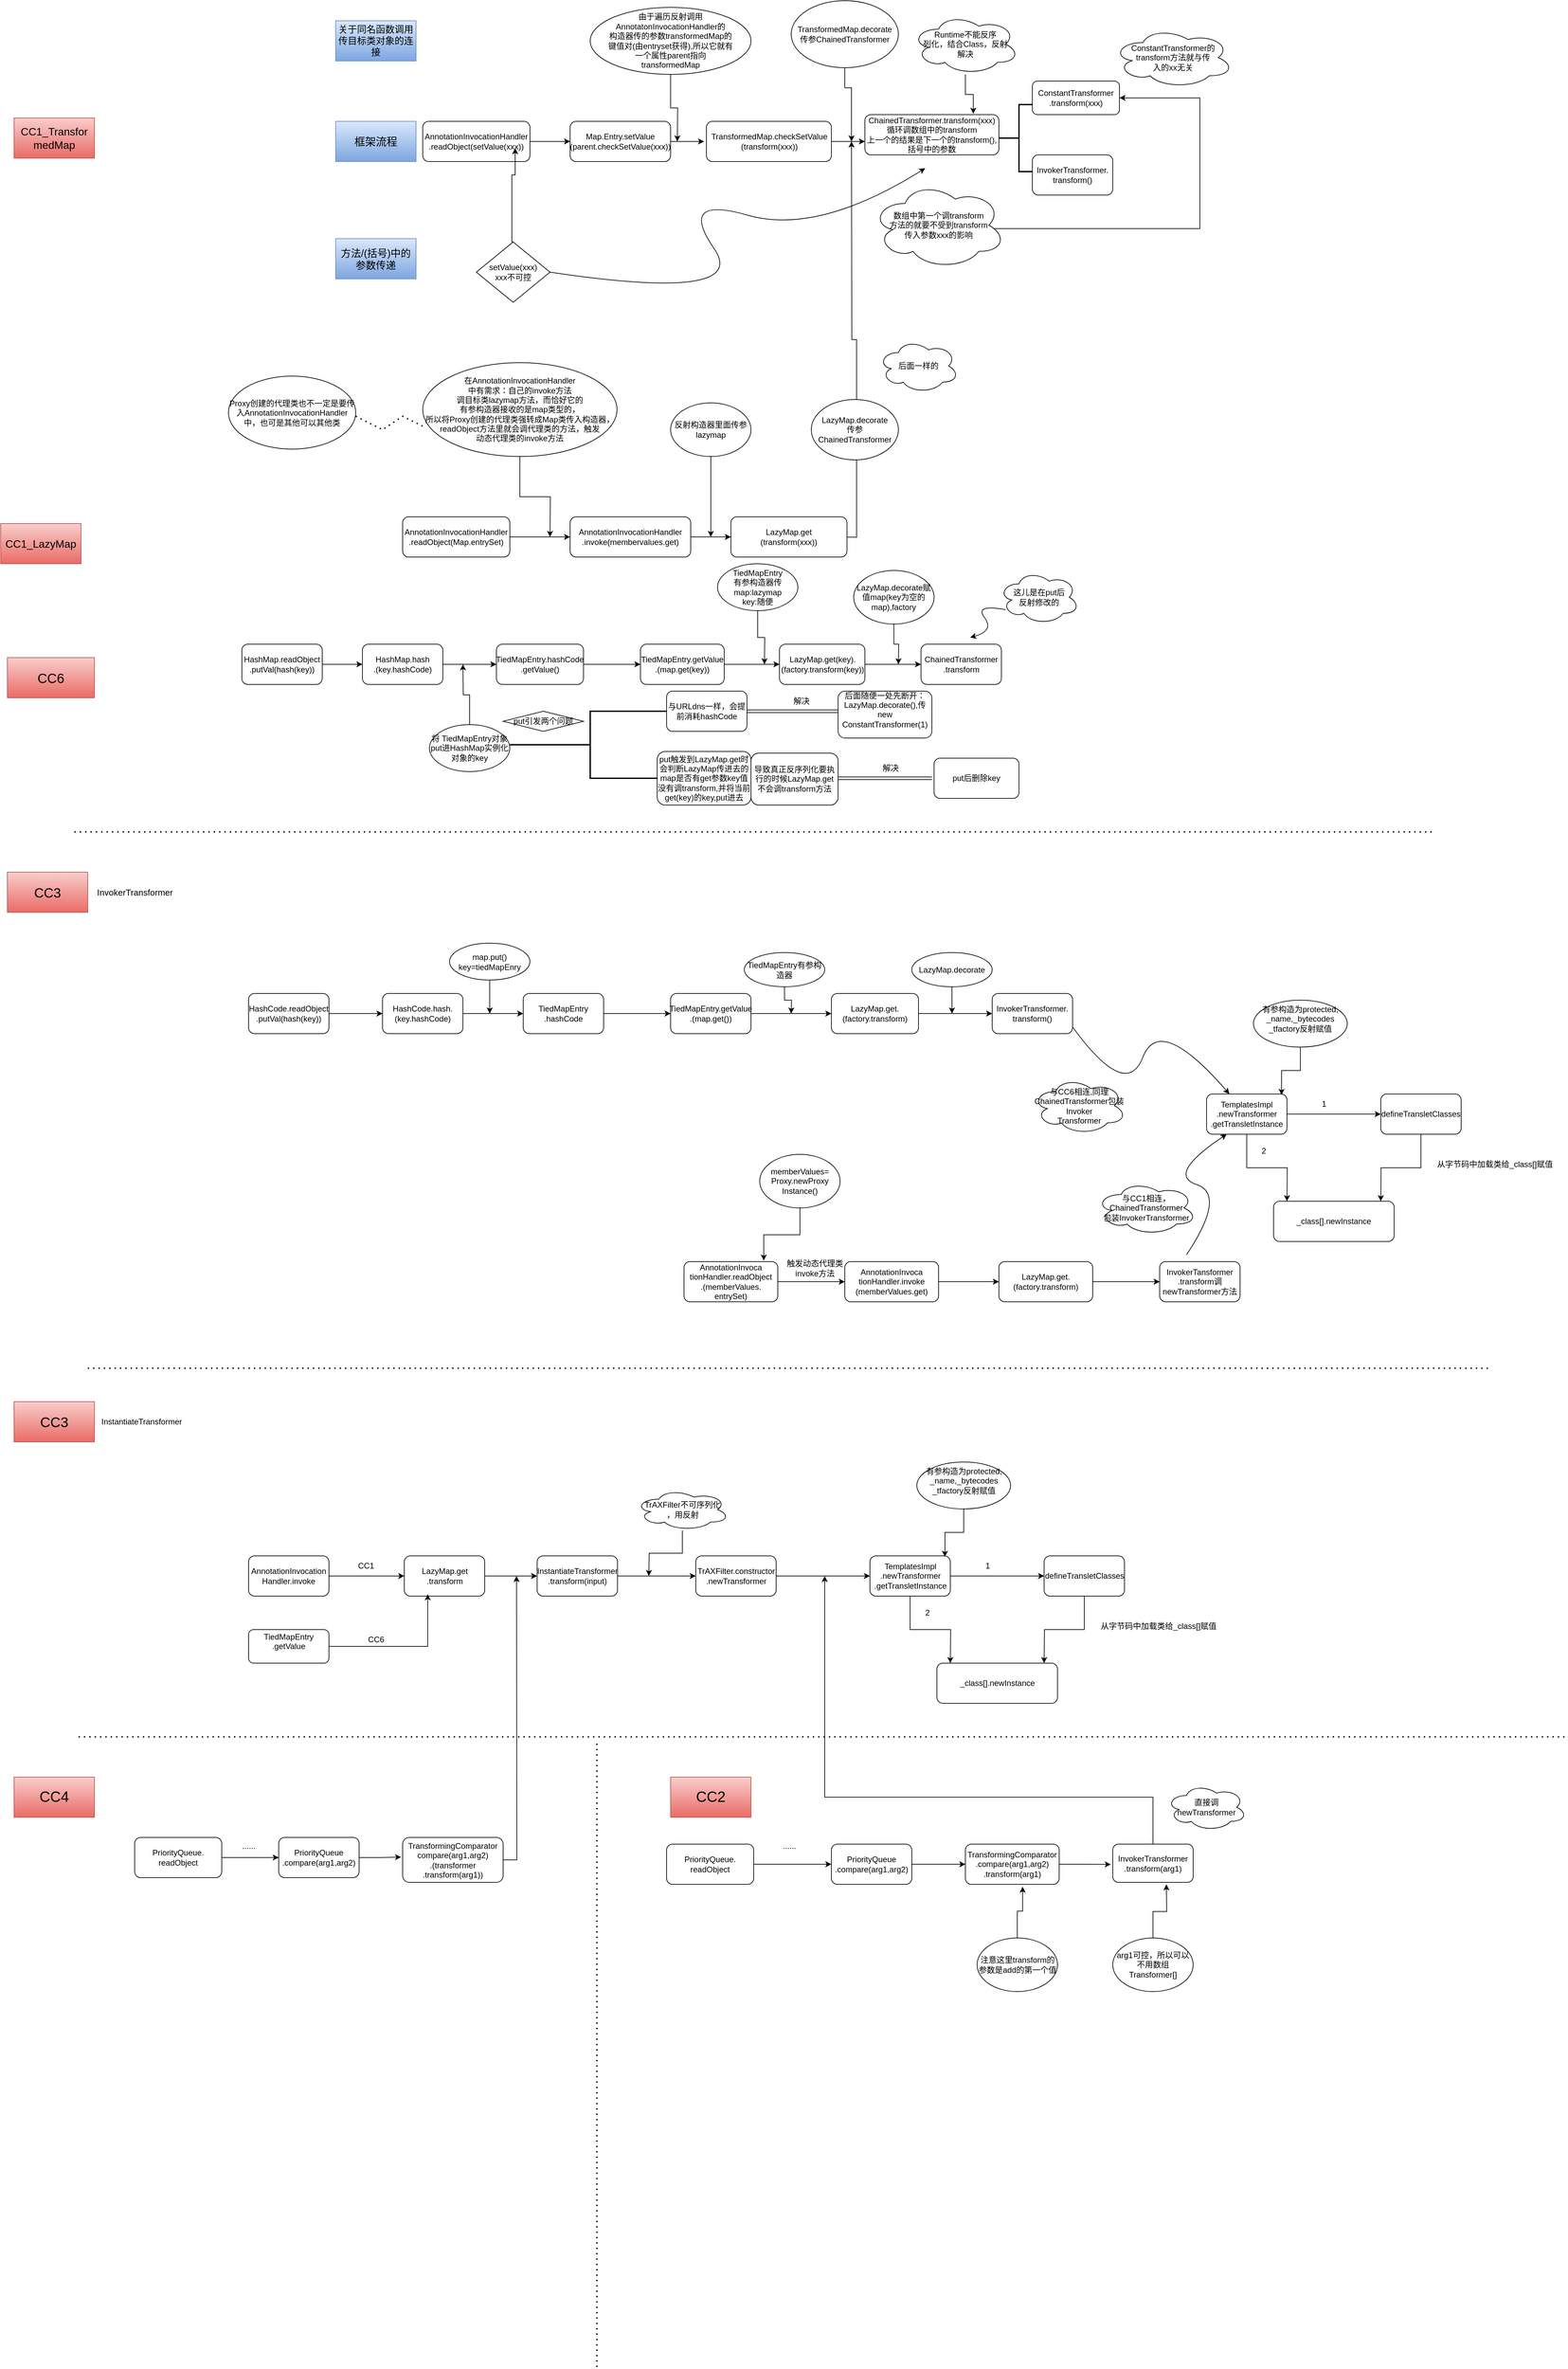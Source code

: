 <mxfile version="26.2.15">
  <diagram name="第 1 页" id="ZlxaygMrwC_V4yadAAbP">
    <mxGraphModel dx="1891" dy="1054" grid="1" gridSize="10" guides="1" tooltips="1" connect="1" arrows="1" fold="1" page="1" pageScale="1" pageWidth="827" pageHeight="1169" math="0" shadow="0">
      <root>
        <mxCell id="0" />
        <mxCell id="1" parent="0" />
        <mxCell id="uxkE2W5Ma2Xc4yEUWn1J-6" value="" style="edgeStyle=orthogonalEdgeStyle;rounded=0;orthogonalLoop=1;jettySize=auto;html=1;entryX=0;entryY=0.5;entryDx=0;entryDy=0;" parent="1" source="uxkE2W5Ma2Xc4yEUWn1J-1" target="uxkE2W5Ma2Xc4yEUWn1J-8" edge="1">
          <mxGeometry relative="1" as="geometry">
            <mxPoint x="240" y="65" as="targetPoint" />
          </mxGeometry>
        </mxCell>
        <mxCell id="uxkE2W5Ma2Xc4yEUWn1J-1" value="AnnotationInvocationHandler&lt;div&gt;.readObject(setValue(xxx))&lt;/div&gt;" style="rounded=1;whiteSpace=wrap;html=1;" parent="1" vertex="1">
          <mxGeometry x="-10" y="260" width="160" height="60" as="geometry" />
        </mxCell>
        <mxCell id="uxkE2W5Ma2Xc4yEUWn1J-9" style="edgeStyle=orthogonalEdgeStyle;rounded=0;orthogonalLoop=1;jettySize=auto;html=1;exitX=1;exitY=0.5;exitDx=0;exitDy=0;" parent="1" source="uxkE2W5Ma2Xc4yEUWn1J-8" edge="1">
          <mxGeometry relative="1" as="geometry">
            <mxPoint x="410" y="290" as="targetPoint" />
          </mxGeometry>
        </mxCell>
        <mxCell id="uxkE2W5Ma2Xc4yEUWn1J-8" value="Map.Entry.setValue&lt;div&gt;(parent.checkSetValue(xxx))&lt;/div&gt;" style="rounded=1;whiteSpace=wrap;html=1;" parent="1" vertex="1">
          <mxGeometry x="210" y="260" width="150" height="60" as="geometry" />
        </mxCell>
        <mxCell id="uxkE2W5Ma2Xc4yEUWn1J-15" style="edgeStyle=orthogonalEdgeStyle;rounded=0;orthogonalLoop=1;jettySize=auto;html=1;" parent="1" source="uxkE2W5Ma2Xc4yEUWn1J-10" edge="1">
          <mxGeometry relative="1" as="geometry">
            <mxPoint x="650" y="290" as="targetPoint" />
          </mxGeometry>
        </mxCell>
        <mxCell id="uxkE2W5Ma2Xc4yEUWn1J-10" value="TransformedMap.checkSetValue&lt;div&gt;(transform(xxx))&lt;/div&gt;" style="rounded=1;whiteSpace=wrap;html=1;" parent="1" vertex="1">
          <mxGeometry x="413.5" y="260" width="186.5" height="60" as="geometry" />
        </mxCell>
        <mxCell id="uxkE2W5Ma2Xc4yEUWn1J-12" style="edgeStyle=orthogonalEdgeStyle;rounded=0;orthogonalLoop=1;jettySize=auto;html=1;" parent="1" source="uxkE2W5Ma2Xc4yEUWn1J-11" edge="1">
          <mxGeometry relative="1" as="geometry">
            <mxPoint x="370" y="290" as="targetPoint" />
          </mxGeometry>
        </mxCell>
        <mxCell id="uxkE2W5Ma2Xc4yEUWn1J-11" value="由于遍历反射调用AnnotatonInvocationHandler的&lt;div&gt;构造器传的参数transformedMap的&lt;/div&gt;&lt;div&gt;键值对&lt;span style=&quot;background-color: transparent; color: light-dark(rgb(0, 0, 0), rgb(255, 255, 255));&quot;&gt;(由entryset获得),所以它就有&lt;/span&gt;&lt;/div&gt;&lt;div&gt;&lt;span style=&quot;background-color: transparent; color: light-dark(rgb(0, 0, 0), rgb(255, 255, 255));&quot;&gt;一个&lt;/span&gt;&lt;span style=&quot;background-color: transparent; color: light-dark(rgb(0, 0, 0), rgb(255, 255, 255));&quot;&gt;属性parent指向&lt;/span&gt;&lt;div&gt;transformedMap&lt;/div&gt;&lt;/div&gt;" style="ellipse;whiteSpace=wrap;html=1;" parent="1" vertex="1">
          <mxGeometry x="240" y="90" width="240" height="100" as="geometry" />
        </mxCell>
        <mxCell id="uxkE2W5Ma2Xc4yEUWn1J-16" value="&lt;span style=&quot;background-color: transparent; color: light-dark(rgb(0, 0, 0), rgb(255, 255, 255));&quot;&gt;ChainedTransformer.transform(xxx)&lt;/span&gt;&lt;div&gt;循环调数组中的transform&lt;/div&gt;&lt;div&gt;上一个的结果是下一个的transform(),括号中的参数&lt;/div&gt;" style="rounded=1;whiteSpace=wrap;html=1;" parent="1" vertex="1">
          <mxGeometry x="650" y="250" width="200" height="60" as="geometry" />
        </mxCell>
        <mxCell id="uxkE2W5Ma2Xc4yEUWn1J-18" style="edgeStyle=orthogonalEdgeStyle;rounded=0;orthogonalLoop=1;jettySize=auto;html=1;" parent="1" edge="1">
          <mxGeometry relative="1" as="geometry">
            <mxPoint x="630" y="290" as="targetPoint" />
            <mxPoint x="620" y="160" as="sourcePoint" />
            <Array as="points">
              <mxPoint x="620" y="210" />
              <mxPoint x="630" y="210" />
              <mxPoint x="630" y="280" />
            </Array>
          </mxGeometry>
        </mxCell>
        <mxCell id="uxkE2W5Ma2Xc4yEUWn1J-17" value="TransformedMap.&lt;span style=&quot;background-color: transparent; color: light-dark(rgb(0, 0, 0), rgb(255, 255, 255));&quot;&gt;decorate&lt;/span&gt;&lt;div&gt;传参ChainedTransformer&lt;/div&gt;" style="ellipse;whiteSpace=wrap;html=1;" parent="1" vertex="1">
          <mxGeometry x="540" y="80" width="160" height="100" as="geometry" />
        </mxCell>
        <mxCell id="uxkE2W5Ma2Xc4yEUWn1J-19" value="setValue(xxx)&lt;div&gt;xxx不可控&lt;/div&gt;" style="rhombus;whiteSpace=wrap;html=1;" parent="1" vertex="1">
          <mxGeometry x="70" y="440" width="110" height="90" as="geometry" />
        </mxCell>
        <mxCell id="uxkE2W5Ma2Xc4yEUWn1J-20" style="edgeStyle=orthogonalEdgeStyle;rounded=0;orthogonalLoop=1;jettySize=auto;html=1;exitX=0.5;exitY=0;exitDx=0;exitDy=0;" parent="1" source="uxkE2W5Ma2Xc4yEUWn1J-19" edge="1">
          <mxGeometry relative="1" as="geometry">
            <mxPoint x="123" y="410" as="sourcePoint" />
            <mxPoint x="128" y="300" as="targetPoint" />
            <Array as="points">
              <mxPoint x="123" y="440" />
              <mxPoint x="123" y="340" />
              <mxPoint x="128" y="340" />
            </Array>
          </mxGeometry>
        </mxCell>
        <mxCell id="uxkE2W5Ma2Xc4yEUWn1J-26" value="" style="strokeWidth=2;html=1;shape=mxgraph.flowchart.annotation_2;align=left;labelPosition=right;pointerEvents=1;" parent="1" vertex="1">
          <mxGeometry x="850" y="235" width="60" height="100" as="geometry" />
        </mxCell>
        <mxCell id="uxkE2W5Ma2Xc4yEUWn1J-27" value="ConstantTransformer&lt;div&gt;.transform(xxx)&lt;/div&gt;" style="rounded=1;whiteSpace=wrap;html=1;" parent="1" vertex="1">
          <mxGeometry x="900" y="200" width="130" height="50" as="geometry" />
        </mxCell>
        <mxCell id="uxkE2W5Ma2Xc4yEUWn1J-31" value="" style="curved=1;endArrow=classic;html=1;rounded=0;exitX=1;exitY=0.5;exitDx=0;exitDy=0;" parent="1" source="uxkE2W5Ma2Xc4yEUWn1J-19" edge="1">
          <mxGeometry width="50" height="50" relative="1" as="geometry">
            <mxPoint x="540" y="490" as="sourcePoint" />
            <mxPoint x="740" y="330" as="targetPoint" />
            <Array as="points">
              <mxPoint x="480" y="530" />
              <mxPoint x="370" y="370" />
              <mxPoint x="580" y="430" />
            </Array>
          </mxGeometry>
        </mxCell>
        <mxCell id="uxkE2W5Ma2Xc4yEUWn1J-36" style="edgeStyle=orthogonalEdgeStyle;rounded=0;orthogonalLoop=1;jettySize=auto;html=1;entryX=1;entryY=0.5;entryDx=0;entryDy=0;exitX=0.875;exitY=0.5;exitDx=0;exitDy=0;exitPerimeter=0;" parent="1" source="uxkE2W5Ma2Xc4yEUWn1J-32" target="uxkE2W5Ma2Xc4yEUWn1J-27" edge="1">
          <mxGeometry relative="1" as="geometry">
            <Array as="points">
              <mxPoint x="835" y="420" />
              <mxPoint x="1150" y="420" />
              <mxPoint x="1150" y="225" />
            </Array>
          </mxGeometry>
        </mxCell>
        <mxCell id="uxkE2W5Ma2Xc4yEUWn1J-32" value="数组中第一个调transform&lt;div&gt;方法的&lt;span style=&quot;background-color: transparent; color: light-dark(rgb(0, 0, 0), rgb(255, 255, 255));&quot;&gt;就要不受到transform&lt;/span&gt;&lt;div&gt;传入参数xxx的影响&lt;/div&gt;&lt;/div&gt;" style="ellipse;shape=cloud;whiteSpace=wrap;html=1;" parent="1" vertex="1">
          <mxGeometry x="660" y="350" width="200" height="130" as="geometry" />
        </mxCell>
        <mxCell id="uxkE2W5Ma2Xc4yEUWn1J-33" value="框架流程" style="rounded=0;whiteSpace=wrap;html=1;fillColor=#dae8fc;strokeColor=#6c8ebf;gradientColor=#7ea6e0;fontSize=16;" parent="1" vertex="1">
          <mxGeometry x="-140" y="260" width="120" height="60" as="geometry" />
        </mxCell>
        <mxCell id="uxkE2W5Ma2Xc4yEUWn1J-34" value="&lt;font style=&quot;font-size: 14px;&quot;&gt;关于同名函数调用传目标类对象的连接&lt;/font&gt;" style="rounded=0;whiteSpace=wrap;html=1;fillColor=#dae8fc;gradientColor=#7ea6e0;strokeColor=#6c8ebf;" parent="1" vertex="1">
          <mxGeometry x="-140" y="110" width="120" height="60" as="geometry" />
        </mxCell>
        <mxCell id="uxkE2W5Ma2Xc4yEUWn1J-35" value="&lt;font style=&quot;font-size: 15px;&quot;&gt;方法/(括号)中的参数传递&lt;/font&gt;" style="rounded=0;whiteSpace=wrap;html=1;fillColor=#dae8fc;gradientColor=#7ea6e0;strokeColor=#6c8ebf;" parent="1" vertex="1">
          <mxGeometry x="-140" y="435" width="120" height="60" as="geometry" />
        </mxCell>
        <mxCell id="uxkE2W5Ma2Xc4yEUWn1J-37" value="ConstantTransformer的&lt;div&gt;transform方法就与传&lt;/div&gt;&lt;div&gt;入的xx无关&lt;/div&gt;" style="ellipse;shape=cloud;whiteSpace=wrap;html=1;" parent="1" vertex="1">
          <mxGeometry x="1020" y="120" width="180" height="90" as="geometry" />
        </mxCell>
        <mxCell id="uxkE2W5Ma2Xc4yEUWn1J-42" value="InvokerTransformer.&lt;div&gt;transform()&lt;/div&gt;" style="rounded=1;whiteSpace=wrap;html=1;" parent="1" vertex="1">
          <mxGeometry x="900" y="310" width="120" height="60" as="geometry" />
        </mxCell>
        <mxCell id="uxkE2W5Ma2Xc4yEUWn1J-50" style="edgeStyle=orthogonalEdgeStyle;rounded=0;orthogonalLoop=1;jettySize=auto;html=1;" parent="1" edge="1">
          <mxGeometry relative="1" as="geometry">
            <mxPoint x="630" y="290" as="targetPoint" />
            <mxPoint x="616.62" y="879.997" as="sourcePoint" />
          </mxGeometry>
        </mxCell>
        <mxCell id="uxkE2W5Ma2Xc4yEUWn1J-49" value="LazyMap.get&lt;div&gt;(transform(xxx))&lt;/div&gt;" style="rounded=1;whiteSpace=wrap;html=1;" parent="1" vertex="1">
          <mxGeometry x="450" y="850" width="173.25" height="60" as="geometry" />
        </mxCell>
        <mxCell id="uxkE2W5Ma2Xc4yEUWn1J-52" value="后面一样的" style="ellipse;shape=cloud;whiteSpace=wrap;html=1;" parent="1" vertex="1">
          <mxGeometry x="670" y="585" width="120" height="80" as="geometry" />
        </mxCell>
        <mxCell id="uxkE2W5Ma2Xc4yEUWn1J-53" value="AnnotationInvocationHandler&lt;div&gt;.invoke(membervalues.get)&lt;/div&gt;" style="rounded=1;whiteSpace=wrap;html=1;" parent="1" vertex="1">
          <mxGeometry x="210" y="850" width="180" height="60" as="geometry" />
        </mxCell>
        <mxCell id="uxkE2W5Ma2Xc4yEUWn1J-54" style="edgeStyle=orthogonalEdgeStyle;rounded=0;orthogonalLoop=1;jettySize=auto;html=1;exitX=1;exitY=0.5;exitDx=0;exitDy=0;entryX=0;entryY=0.5;entryDx=0;entryDy=0;" parent="1" source="uxkE2W5Ma2Xc4yEUWn1J-53" target="uxkE2W5Ma2Xc4yEUWn1J-49" edge="1">
          <mxGeometry relative="1" as="geometry" />
        </mxCell>
        <mxCell id="uxkE2W5Ma2Xc4yEUWn1J-56" style="edgeStyle=orthogonalEdgeStyle;rounded=0;orthogonalLoop=1;jettySize=auto;html=1;" parent="1" source="uxkE2W5Ma2Xc4yEUWn1J-55" edge="1">
          <mxGeometry relative="1" as="geometry">
            <mxPoint x="420" y="880" as="targetPoint" />
          </mxGeometry>
        </mxCell>
        <mxCell id="uxkE2W5Ma2Xc4yEUWn1J-55" value="反射构造器里面传参lazymap" style="ellipse;whiteSpace=wrap;html=1;" parent="1" vertex="1">
          <mxGeometry x="360" y="680" width="120" height="80" as="geometry" />
        </mxCell>
        <mxCell id="uxkE2W5Ma2Xc4yEUWn1J-58" style="edgeStyle=orthogonalEdgeStyle;rounded=0;orthogonalLoop=1;jettySize=auto;html=1;entryX=0;entryY=0.5;entryDx=0;entryDy=0;" parent="1" source="uxkE2W5Ma2Xc4yEUWn1J-57" target="uxkE2W5Ma2Xc4yEUWn1J-53" edge="1">
          <mxGeometry relative="1" as="geometry" />
        </mxCell>
        <mxCell id="uxkE2W5Ma2Xc4yEUWn1J-57" value="AnnotationInvocationHandler&lt;div&gt;.readObject(Map.entrySet)&lt;/div&gt;" style="rounded=1;whiteSpace=wrap;html=1;" parent="1" vertex="1">
          <mxGeometry x="-40" y="850" width="160" height="60" as="geometry" />
        </mxCell>
        <mxCell id="uxkE2W5Ma2Xc4yEUWn1J-60" style="edgeStyle=orthogonalEdgeStyle;rounded=0;orthogonalLoop=1;jettySize=auto;html=1;" parent="1" source="uxkE2W5Ma2Xc4yEUWn1J-59" edge="1">
          <mxGeometry relative="1" as="geometry">
            <mxPoint x="180" y="880.0" as="targetPoint" />
          </mxGeometry>
        </mxCell>
        <mxCell id="uxkE2W5Ma2Xc4yEUWn1J-59" value="在AnnotationInvocationHandler&lt;div&gt;中有需求：&lt;span style=&quot;background-color: transparent; color: light-dark(rgb(0, 0, 0), rgb(255, 255, 255));&quot;&gt;自己的invoke方法&lt;/span&gt;&lt;/div&gt;&lt;div&gt;调目标类lazymap方法，&lt;span style=&quot;background-color: transparent; color: light-dark(rgb(0, 0, 0), rgb(255, 255, 255));&quot;&gt;而恰好它的&lt;/span&gt;&lt;/div&gt;&lt;div&gt;&lt;span style=&quot;background-color: transparent; color: light-dark(rgb(0, 0, 0), rgb(255, 255, 255));&quot;&gt;有参构造器接收的是map类型的，&lt;/span&gt;&lt;/div&gt;&lt;div&gt;所以将Proxy创建的代理类强转成Map类传入构造器，readObject方法里就会调代理类的方法，触发&lt;/div&gt;&lt;div&gt;动态代理类的invoke方法&lt;/div&gt;" style="ellipse;whiteSpace=wrap;html=1;" parent="1" vertex="1">
          <mxGeometry x="-10" y="620" width="290" height="140" as="geometry" />
        </mxCell>
        <mxCell id="uxkE2W5Ma2Xc4yEUWn1J-63" value="" style="endArrow=none;dashed=1;html=1;dashPattern=1 3;strokeWidth=2;rounded=0;entryX=0.018;entryY=0.695;entryDx=0;entryDy=0;entryPerimeter=0;" parent="1" target="uxkE2W5Ma2Xc4yEUWn1J-59" edge="1">
          <mxGeometry width="50" height="50" relative="1" as="geometry">
            <mxPoint x="-110" y="700" as="sourcePoint" />
            <mxPoint x="-100" y="710" as="targetPoint" />
            <Array as="points">
              <mxPoint x="-110" y="700" />
              <mxPoint x="-70" y="720" />
              <mxPoint x="-40" y="700" />
            </Array>
          </mxGeometry>
        </mxCell>
        <mxCell id="uxkE2W5Ma2Xc4yEUWn1J-66" value="LazyMap.decorate&lt;div&gt;传参ChainedTransformer&lt;/div&gt;" style="ellipse;whiteSpace=wrap;html=1;" parent="1" vertex="1">
          <mxGeometry x="570" y="675" width="130" height="90" as="geometry" />
        </mxCell>
        <mxCell id="uxkE2W5Ma2Xc4yEUWn1J-69" value="Proxy创建的代理类也不一定是要传入AnnotationInvocationHandler中，也可是其他可以其他类" style="ellipse;whiteSpace=wrap;html=1;" parent="1" vertex="1">
          <mxGeometry x="-300" y="640" width="190" height="109" as="geometry" />
        </mxCell>
        <mxCell id="uxkE2W5Ma2Xc4yEUWn1J-70" value="Runtime不能反序&lt;div&gt;列化，结合Class，反射&lt;/div&gt;&lt;div&gt;解决&lt;/div&gt;" style="ellipse;shape=cloud;whiteSpace=wrap;html=1;" parent="1" vertex="1">
          <mxGeometry x="720" y="100" width="160" height="90" as="geometry" />
        </mxCell>
        <mxCell id="uxkE2W5Ma2Xc4yEUWn1J-71" style="edgeStyle=orthogonalEdgeStyle;rounded=0;orthogonalLoop=1;jettySize=auto;html=1;entryX=0.809;entryY=-0.022;entryDx=0;entryDy=0;entryPerimeter=0;" parent="1" source="uxkE2W5Ma2Xc4yEUWn1J-70" target="uxkE2W5Ma2Xc4yEUWn1J-16" edge="1">
          <mxGeometry relative="1" as="geometry" />
        </mxCell>
        <mxCell id="uxkE2W5Ma2Xc4yEUWn1J-79" style="edgeStyle=orthogonalEdgeStyle;rounded=0;orthogonalLoop=1;jettySize=auto;html=1;" parent="1" source="uxkE2W5Ma2Xc4yEUWn1J-72" target="uxkE2W5Ma2Xc4yEUWn1J-80" edge="1">
          <mxGeometry relative="1" as="geometry">
            <mxPoint x="-100" y="1070" as="targetPoint" />
          </mxGeometry>
        </mxCell>
        <mxCell id="uxkE2W5Ma2Xc4yEUWn1J-72" value="HashMap.readObject&lt;div&gt;.putVal(hash(key))&lt;/div&gt;" style="rounded=1;whiteSpace=wrap;html=1;" parent="1" vertex="1">
          <mxGeometry x="-280" y="1040" width="120" height="60" as="geometry" />
        </mxCell>
        <mxCell id="uxkE2W5Ma2Xc4yEUWn1J-76" value="&lt;font style=&quot;font-size: 16px;&quot;&gt;CC1_Transfor&lt;/font&gt;&lt;div&gt;&lt;font style=&quot;font-size: 16px;&quot;&gt;medMap&lt;/font&gt;&lt;/div&gt;" style="rounded=0;whiteSpace=wrap;html=1;fillColor=#f8cecc;strokeColor=#b85450;gradientColor=#ea6b66;" parent="1" vertex="1">
          <mxGeometry x="-620" y="255" width="120" height="60" as="geometry" />
        </mxCell>
        <mxCell id="uxkE2W5Ma2Xc4yEUWn1J-77" value="&lt;font style=&quot;font-size: 16px;&quot;&gt;CC1_LazyMap&lt;/font&gt;" style="rounded=0;whiteSpace=wrap;html=1;fillColor=#f8cecc;gradientColor=#ea6b66;strokeColor=#b85450;" parent="1" vertex="1">
          <mxGeometry x="-640" y="860" width="120" height="60" as="geometry" />
        </mxCell>
        <mxCell id="uxkE2W5Ma2Xc4yEUWn1J-78" value="&lt;font style=&quot;font-size: 20px;&quot;&gt;CC6&lt;/font&gt;" style="rounded=0;whiteSpace=wrap;html=1;fillColor=#f8cecc;gradientColor=#ea6b66;strokeColor=#b85450;" parent="1" vertex="1">
          <mxGeometry x="-630" y="1060" width="130" height="60" as="geometry" />
        </mxCell>
        <mxCell id="uxkE2W5Ma2Xc4yEUWn1J-82" value="" style="edgeStyle=orthogonalEdgeStyle;rounded=0;orthogonalLoop=1;jettySize=auto;html=1;" parent="1" source="uxkE2W5Ma2Xc4yEUWn1J-80" target="uxkE2W5Ma2Xc4yEUWn1J-81" edge="1">
          <mxGeometry relative="1" as="geometry" />
        </mxCell>
        <mxCell id="uxkE2W5Ma2Xc4yEUWn1J-80" value="HashMap.hash&lt;div&gt;.(key.hashCode)&lt;/div&gt;" style="rounded=1;whiteSpace=wrap;html=1;" parent="1" vertex="1">
          <mxGeometry x="-100" y="1040" width="120" height="60" as="geometry" />
        </mxCell>
        <mxCell id="uxkE2W5Ma2Xc4yEUWn1J-84" value="" style="edgeStyle=orthogonalEdgeStyle;rounded=0;orthogonalLoop=1;jettySize=auto;html=1;" parent="1" source="uxkE2W5Ma2Xc4yEUWn1J-81" target="uxkE2W5Ma2Xc4yEUWn1J-83" edge="1">
          <mxGeometry relative="1" as="geometry" />
        </mxCell>
        <mxCell id="uxkE2W5Ma2Xc4yEUWn1J-81" value="TiedMapEntry.hashCode&lt;div&gt;.getValue()&lt;/div&gt;" style="whiteSpace=wrap;html=1;rounded=1;" parent="1" vertex="1">
          <mxGeometry x="100" y="1040" width="130" height="60" as="geometry" />
        </mxCell>
        <mxCell id="uxkE2W5Ma2Xc4yEUWn1J-110" value="" style="edgeStyle=orthogonalEdgeStyle;rounded=0;orthogonalLoop=1;jettySize=auto;html=1;" parent="1" source="uxkE2W5Ma2Xc4yEUWn1J-83" target="uxkE2W5Ma2Xc4yEUWn1J-109" edge="1">
          <mxGeometry relative="1" as="geometry" />
        </mxCell>
        <mxCell id="uxkE2W5Ma2Xc4yEUWn1J-83" value="TiedMapEntry.getValue&lt;div&gt;.(map.get(key))&lt;/div&gt;" style="whiteSpace=wrap;html=1;rounded=1;" parent="1" vertex="1">
          <mxGeometry x="315" y="1040" width="125" height="60" as="geometry" />
        </mxCell>
        <mxCell id="uxkE2W5Ma2Xc4yEUWn1J-112" style="edgeStyle=orthogonalEdgeStyle;rounded=0;orthogonalLoop=1;jettySize=auto;html=1;" parent="1" source="uxkE2W5Ma2Xc4yEUWn1J-89" edge="1">
          <mxGeometry relative="1" as="geometry">
            <mxPoint x="500" y="1070" as="targetPoint" />
          </mxGeometry>
        </mxCell>
        <mxCell id="uxkE2W5Ma2Xc4yEUWn1J-89" value="TiedMapEntry&lt;div&gt;有参构造器传map:lazymap&lt;div&gt;key:随便&lt;/div&gt;&lt;/div&gt;" style="ellipse;whiteSpace=wrap;html=1;" parent="1" vertex="1">
          <mxGeometry x="430" y="920" width="120" height="70" as="geometry" />
        </mxCell>
        <mxCell id="uxkE2W5Ma2Xc4yEUWn1J-93" style="edgeStyle=orthogonalEdgeStyle;rounded=0;orthogonalLoop=1;jettySize=auto;html=1;" parent="1" source="uxkE2W5Ma2Xc4yEUWn1J-92" edge="1">
          <mxGeometry relative="1" as="geometry">
            <mxPoint x="50" y="1070" as="targetPoint" />
          </mxGeometry>
        </mxCell>
        <mxCell id="uxkE2W5Ma2Xc4yEUWn1J-92" value="将 TiedMapEntry对象&lt;div&gt;put进HashMap实例化对象的key&lt;/div&gt;" style="ellipse;whiteSpace=wrap;html=1;" parent="1" vertex="1">
          <mxGeometry y="1160" width="120" height="70" as="geometry" />
        </mxCell>
        <mxCell id="uxkE2W5Ma2Xc4yEUWn1J-94" value="" style="strokeWidth=2;html=1;shape=mxgraph.flowchart.annotation_2;align=left;labelPosition=right;pointerEvents=1;" parent="1" vertex="1">
          <mxGeometry x="120" y="1140" width="240" height="100" as="geometry" />
        </mxCell>
        <mxCell id="uxkE2W5Ma2Xc4yEUWn1J-96" value="put引发两个问题" style="rhombus;whiteSpace=wrap;html=1;" parent="1" vertex="1">
          <mxGeometry x="110" y="1140" width="120" height="30" as="geometry" />
        </mxCell>
        <mxCell id="uxkE2W5Ma2Xc4yEUWn1J-97" value="与URLdns一样，会提前消耗hashCode" style="rounded=1;whiteSpace=wrap;html=1;" parent="1" vertex="1">
          <mxGeometry x="354" y="1110" width="120" height="60" as="geometry" />
        </mxCell>
        <mxCell id="uxkE2W5Ma2Xc4yEUWn1J-98" value="" style="shape=link;html=1;rounded=0;" parent="1" edge="1">
          <mxGeometry width="100" relative="1" as="geometry">
            <mxPoint x="474" y="1140" as="sourcePoint" />
            <mxPoint x="620" y="1140" as="targetPoint" />
          </mxGeometry>
        </mxCell>
        <mxCell id="uxkE2W5Ma2Xc4yEUWn1J-99" value="解决" style="text;html=1;align=center;verticalAlign=middle;resizable=0;points=[];autosize=1;strokeColor=none;fillColor=none;" parent="1" vertex="1">
          <mxGeometry x="530" y="1110" width="50" height="30" as="geometry" />
        </mxCell>
        <mxCell id="uxkE2W5Ma2Xc4yEUWn1J-100" value="后面随便一处先&lt;span style=&quot;background-color: transparent; color: light-dark(rgb(0, 0, 0), rgb(255, 255, 255));&quot;&gt;断开：LazyMap.decorate(),传&lt;/span&gt;&lt;span style=&quot;background-color: transparent; color: light-dark(rgb(0, 0, 0), rgb(255, 255, 255));&quot;&gt;new ConstantTransformer(1)&lt;/span&gt;&lt;div&gt;&lt;div&gt;&lt;div&gt;&lt;br&gt;&lt;/div&gt;&lt;/div&gt;&lt;/div&gt;" style="rounded=1;whiteSpace=wrap;html=1;" parent="1" vertex="1">
          <mxGeometry x="610" y="1110" width="140" height="70" as="geometry" />
        </mxCell>
        <mxCell id="uxkE2W5Ma2Xc4yEUWn1J-103" value="put触发到LazyMap.get时&lt;div&gt;会判断LazyMap传进去的map是否有get参数key值没有调transform,并将当前get(key)的key,put进去&lt;/div&gt;" style="rounded=1;whiteSpace=wrap;html=1;" parent="1" vertex="1">
          <mxGeometry x="340" y="1200" width="140" height="80" as="geometry" />
        </mxCell>
        <mxCell id="uxkE2W5Ma2Xc4yEUWn1J-104" value="导致真正反序列化要执行的时候LazyMap.get 不会调transform方法" style="rounded=1;whiteSpace=wrap;html=1;" parent="1" vertex="1">
          <mxGeometry x="480" y="1202.5" width="130" height="77.5" as="geometry" />
        </mxCell>
        <mxCell id="uxkE2W5Ma2Xc4yEUWn1J-106" value="" style="shape=link;html=1;rounded=0;" parent="1" edge="1">
          <mxGeometry width="100" relative="1" as="geometry">
            <mxPoint x="610" y="1240" as="sourcePoint" />
            <mxPoint x="750" y="1240" as="targetPoint" />
          </mxGeometry>
        </mxCell>
        <mxCell id="uxkE2W5Ma2Xc4yEUWn1J-107" value="解决" style="text;html=1;align=center;verticalAlign=middle;resizable=0;points=[];autosize=1;strokeColor=none;fillColor=none;" parent="1" vertex="1">
          <mxGeometry x="663.25" y="1210" width="50" height="30" as="geometry" />
        </mxCell>
        <mxCell id="uxkE2W5Ma2Xc4yEUWn1J-108" value="put后删除key" style="rounded=1;whiteSpace=wrap;html=1;" parent="1" vertex="1">
          <mxGeometry x="753.25" y="1210" width="126.75" height="60" as="geometry" />
        </mxCell>
        <mxCell id="uxkE2W5Ma2Xc4yEUWn1J-114" value="" style="edgeStyle=orthogonalEdgeStyle;rounded=0;orthogonalLoop=1;jettySize=auto;html=1;" parent="1" source="uxkE2W5Ma2Xc4yEUWn1J-109" target="uxkE2W5Ma2Xc4yEUWn1J-113" edge="1">
          <mxGeometry relative="1" as="geometry" />
        </mxCell>
        <mxCell id="uxkE2W5Ma2Xc4yEUWn1J-109" value="LazyMap.get(key).(factory.transform(key))" style="whiteSpace=wrap;html=1;rounded=1;" parent="1" vertex="1">
          <mxGeometry x="522.5" y="1040" width="127.5" height="60" as="geometry" />
        </mxCell>
        <mxCell id="uxkE2W5Ma2Xc4yEUWn1J-113" value="ChainedTransformer&lt;div&gt;.transform&lt;/div&gt;" style="whiteSpace=wrap;html=1;rounded=1;" parent="1" vertex="1">
          <mxGeometry x="733.75" y="1040" width="120" height="60" as="geometry" />
        </mxCell>
        <mxCell id="uxkE2W5Ma2Xc4yEUWn1J-116" style="edgeStyle=orthogonalEdgeStyle;rounded=0;orthogonalLoop=1;jettySize=auto;html=1;" parent="1" source="uxkE2W5Ma2Xc4yEUWn1J-115" edge="1">
          <mxGeometry relative="1" as="geometry">
            <mxPoint x="700" y="1070" as="targetPoint" />
          </mxGeometry>
        </mxCell>
        <mxCell id="uxkE2W5Ma2Xc4yEUWn1J-115" value="LazyMap.decorate赋值map(key为空的map),factory" style="ellipse;whiteSpace=wrap;html=1;" parent="1" vertex="1">
          <mxGeometry x="633.25" y="930" width="120" height="80" as="geometry" />
        </mxCell>
        <mxCell id="uxkE2W5Ma2Xc4yEUWn1J-117" value="这儿是在put后&lt;div&gt;反射修改的&lt;/div&gt;" style="ellipse;shape=cloud;whiteSpace=wrap;html=1;" parent="1" vertex="1">
          <mxGeometry x="850" y="930" width="120" height="80" as="geometry" />
        </mxCell>
        <mxCell id="uxkE2W5Ma2Xc4yEUWn1J-119" value="" style="curved=1;endArrow=classic;html=1;rounded=0;exitX=0.222;exitY=0.856;exitDx=0;exitDy=0;exitPerimeter=0;" parent="1" edge="1">
          <mxGeometry width="50" height="50" relative="1" as="geometry">
            <mxPoint x="860.0" y="988.48" as="sourcePoint" />
            <mxPoint x="807.11" y="1030" as="targetPoint" />
            <Array as="points">
              <mxPoint x="813.36" y="980" />
              <mxPoint x="843.36" y="1020" />
            </Array>
          </mxGeometry>
        </mxCell>
        <mxCell id="tgrbXY2v0hO3O6ztJCuA-4" value="" style="edgeStyle=orthogonalEdgeStyle;rounded=0;orthogonalLoop=1;jettySize=auto;html=1;" parent="1" source="tgrbXY2v0hO3O6ztJCuA-2" target="tgrbXY2v0hO3O6ztJCuA-3" edge="1">
          <mxGeometry relative="1" as="geometry" />
        </mxCell>
        <mxCell id="18xKpXTRygfrPaaRR-s6-35" style="edgeStyle=orthogonalEdgeStyle;rounded=0;orthogonalLoop=1;jettySize=auto;html=1;" parent="1" source="tgrbXY2v0hO3O6ztJCuA-2" edge="1">
          <mxGeometry relative="1" as="geometry">
            <mxPoint x="1280.0" y="1871" as="targetPoint" />
          </mxGeometry>
        </mxCell>
        <mxCell id="tgrbXY2v0hO3O6ztJCuA-2" value="TemplatesImpl&lt;div&gt;.n&lt;span style=&quot;background-color: transparent; color: light-dark(rgb(0, 0, 0), rgb(255, 255, 255));&quot;&gt;ewTransformer&lt;/span&gt;&lt;/div&gt;&lt;div&gt;&lt;span style=&quot;background-color: transparent; color: light-dark(rgb(0, 0, 0), rgb(255, 255, 255));&quot;&gt;.getTransletInstance&lt;/span&gt;&lt;/div&gt;" style="rounded=1;whiteSpace=wrap;html=1;" parent="1" vertex="1">
          <mxGeometry x="1160" y="1711" width="120" height="60" as="geometry" />
        </mxCell>
        <mxCell id="18xKpXTRygfrPaaRR-s6-36" style="edgeStyle=orthogonalEdgeStyle;rounded=0;orthogonalLoop=1;jettySize=auto;html=1;" parent="1" source="tgrbXY2v0hO3O6ztJCuA-3" edge="1">
          <mxGeometry relative="1" as="geometry">
            <mxPoint x="1420.0" y="1871" as="targetPoint" />
          </mxGeometry>
        </mxCell>
        <mxCell id="tgrbXY2v0hO3O6ztJCuA-3" value="defineTransletClasses" style="whiteSpace=wrap;html=1;rounded=1;" parent="1" vertex="1">
          <mxGeometry x="1420" y="1711" width="120" height="60" as="geometry" />
        </mxCell>
        <mxCell id="18xKpXTRygfrPaaRR-s6-2" value="_class[].newInstance" style="rounded=1;whiteSpace=wrap;html=1;" parent="1" vertex="1">
          <mxGeometry x="1260" y="1871" width="180" height="60" as="geometry" />
        </mxCell>
        <mxCell id="18xKpXTRygfrPaaRR-s6-7" value="从字节码中加载类给_class[]赋值" style="text;html=1;align=center;verticalAlign=middle;resizable=0;points=[];autosize=1;strokeColor=none;fillColor=none;" parent="1" vertex="1">
          <mxGeometry x="1490" y="1801" width="200" height="30" as="geometry" />
        </mxCell>
        <mxCell id="18xKpXTRygfrPaaRR-s6-8" value="1" style="text;html=1;align=center;verticalAlign=middle;resizable=0;points=[];autosize=1;strokeColor=none;fillColor=none;" parent="1" vertex="1">
          <mxGeometry x="1320" y="1711" width="30" height="30" as="geometry" />
        </mxCell>
        <mxCell id="18xKpXTRygfrPaaRR-s6-9" value="2" style="text;html=1;align=center;verticalAlign=middle;resizable=0;points=[];autosize=1;strokeColor=none;fillColor=none;" parent="1" vertex="1">
          <mxGeometry x="1230" y="1781" width="30" height="30" as="geometry" />
        </mxCell>
        <mxCell id="18xKpXTRygfrPaaRR-s6-10" value="" style="curved=1;endArrow=classic;html=1;rounded=0;entryX=0.25;entryY=1;entryDx=0;entryDy=0;" parent="1" target="tgrbXY2v0hO3O6ztJCuA-2" edge="1">
          <mxGeometry width="50" height="50" relative="1" as="geometry">
            <mxPoint x="1130" y="1951" as="sourcePoint" />
            <mxPoint x="1190" y="1811" as="targetPoint" />
            <Array as="points">
              <mxPoint x="1190" y="1861" />
              <mxPoint x="1100" y="1831" />
            </Array>
          </mxGeometry>
        </mxCell>
        <mxCell id="18xKpXTRygfrPaaRR-s6-11" value="InvokerTansformer&lt;div&gt;.transform&lt;span style=&quot;background-color: transparent; color: light-dark(rgb(0, 0, 0), rgb(255, 255, 255));&quot;&gt;调newTransformer方法&lt;/span&gt;&lt;/div&gt;" style="rounded=1;whiteSpace=wrap;html=1;" parent="1" vertex="1">
          <mxGeometry x="1090" y="1961" width="120" height="60" as="geometry" />
        </mxCell>
        <mxCell id="18xKpXTRygfrPaaRR-s6-12" value="有参构造为protected,&lt;div&gt;_name,&lt;span style=&quot;background-color: transparent; color: light-dark(rgb(0, 0, 0), rgb(255, 255, 255));&quot;&gt;_bytecodes&lt;/span&gt;&lt;div&gt;&lt;div&gt;_tfactory反射赋值&lt;/div&gt;&lt;div&gt;&lt;br&gt;&lt;/div&gt;&lt;/div&gt;&lt;/div&gt;" style="ellipse;whiteSpace=wrap;html=1;" parent="1" vertex="1">
          <mxGeometry x="1230" y="1571" width="140" height="70" as="geometry" />
        </mxCell>
        <mxCell id="18xKpXTRygfrPaaRR-s6-13" style="edgeStyle=orthogonalEdgeStyle;rounded=0;orthogonalLoop=1;jettySize=auto;html=1;entryX=0.933;entryY=0.023;entryDx=0;entryDy=0;entryPerimeter=0;" parent="1" source="18xKpXTRygfrPaaRR-s6-12" target="tgrbXY2v0hO3O6ztJCuA-2" edge="1">
          <mxGeometry relative="1" as="geometry" />
        </mxCell>
        <mxCell id="18xKpXTRygfrPaaRR-s6-15" value="与CC1相连，ChainedTransformer&lt;div&gt;包装InvokerTransformer&lt;/div&gt;" style="ellipse;shape=cloud;whiteSpace=wrap;html=1;" parent="1" vertex="1">
          <mxGeometry x="995" y="1841" width="150" height="80" as="geometry" />
        </mxCell>
        <mxCell id="18xKpXTRygfrPaaRR-s6-17" style="edgeStyle=orthogonalEdgeStyle;rounded=0;orthogonalLoop=1;jettySize=auto;html=1;" parent="1" source="18xKpXTRygfrPaaRR-s6-16" target="18xKpXTRygfrPaaRR-s6-11" edge="1">
          <mxGeometry relative="1" as="geometry" />
        </mxCell>
        <mxCell id="18xKpXTRygfrPaaRR-s6-16" value="LazyMap.get.(factory.transform)" style="rounded=1;whiteSpace=wrap;html=1;" parent="1" vertex="1">
          <mxGeometry x="850" y="1961" width="140" height="60" as="geometry" />
        </mxCell>
        <mxCell id="18xKpXTRygfrPaaRR-s6-20" style="edgeStyle=orthogonalEdgeStyle;rounded=0;orthogonalLoop=1;jettySize=auto;html=1;entryX=0;entryY=0.5;entryDx=0;entryDy=0;" parent="1" source="18xKpXTRygfrPaaRR-s6-18" target="18xKpXTRygfrPaaRR-s6-16" edge="1">
          <mxGeometry relative="1" as="geometry" />
        </mxCell>
        <mxCell id="18xKpXTRygfrPaaRR-s6-18" value="AnnotationInvoca&lt;div&gt;tionHandler&lt;span style=&quot;background-color: transparent; color: light-dark(rgb(0, 0, 0), rgb(255, 255, 255));&quot;&gt;.invoke&lt;/span&gt;&lt;/div&gt;&lt;div&gt;&lt;span style=&quot;background-color: transparent; color: light-dark(rgb(0, 0, 0), rgb(255, 255, 255));&quot;&gt;(memberValues.get)&lt;/span&gt;&lt;/div&gt;" style="rounded=1;whiteSpace=wrap;html=1;" parent="1" vertex="1">
          <mxGeometry x="620" y="1961" width="140" height="60" as="geometry" />
        </mxCell>
        <mxCell id="18xKpXTRygfrPaaRR-s6-21" style="edgeStyle=orthogonalEdgeStyle;rounded=0;orthogonalLoop=1;jettySize=auto;html=1;entryX=0;entryY=0.5;entryDx=0;entryDy=0;" parent="1" source="18xKpXTRygfrPaaRR-s6-19" target="18xKpXTRygfrPaaRR-s6-18" edge="1">
          <mxGeometry relative="1" as="geometry" />
        </mxCell>
        <mxCell id="18xKpXTRygfrPaaRR-s6-19" value="AnnotationInvoc&lt;span style=&quot;background-color: transparent; color: light-dark(rgb(0, 0, 0), rgb(255, 255, 255));&quot;&gt;a&lt;/span&gt;&lt;div&gt;&lt;span style=&quot;background-color: transparent; color: light-dark(rgb(0, 0, 0), rgb(255, 255, 255));&quot;&gt;tionHandler.readObject&lt;/span&gt;&lt;/div&gt;&lt;div&gt;&lt;span style=&quot;background-color: transparent; color: light-dark(rgb(0, 0, 0), rgb(255, 255, 255));&quot;&gt;.(memberValues.&lt;/span&gt;&lt;/div&gt;&lt;div&gt;&lt;span style=&quot;background-color: transparent; color: light-dark(rgb(0, 0, 0), rgb(255, 255, 255));&quot;&gt;entrySet)&lt;/span&gt;&lt;/div&gt;" style="rounded=1;whiteSpace=wrap;html=1;" parent="1" vertex="1">
          <mxGeometry x="380" y="1961" width="140" height="60" as="geometry" />
        </mxCell>
        <mxCell id="18xKpXTRygfrPaaRR-s6-22" value="memberValues=&lt;div&gt;Proxy.newProxy&lt;/div&gt;&lt;div&gt;Instance()&lt;/div&gt;" style="ellipse;whiteSpace=wrap;html=1;" parent="1" vertex="1">
          <mxGeometry x="493" y="1801" width="120" height="80" as="geometry" />
        </mxCell>
        <mxCell id="18xKpXTRygfrPaaRR-s6-23" style="edgeStyle=orthogonalEdgeStyle;rounded=0;orthogonalLoop=1;jettySize=auto;html=1;entryX=0.85;entryY=-0.025;entryDx=0;entryDy=0;entryPerimeter=0;" parent="1" source="18xKpXTRygfrPaaRR-s6-22" target="18xKpXTRygfrPaaRR-s6-19" edge="1">
          <mxGeometry relative="1" as="geometry" />
        </mxCell>
        <mxCell id="18xKpXTRygfrPaaRR-s6-24" value="触发动态代理类&lt;div&gt;invoke方法&lt;/div&gt;" style="text;html=1;align=center;verticalAlign=middle;resizable=0;points=[];autosize=1;strokeColor=none;fillColor=none;" parent="1" vertex="1">
          <mxGeometry x="520" y="1951" width="110" height="40" as="geometry" />
        </mxCell>
        <mxCell id="18xKpXTRygfrPaaRR-s6-25" value="" style="curved=1;endArrow=classic;html=1;rounded=0;" parent="1" target="tgrbXY2v0hO3O6ztJCuA-2" edge="1">
          <mxGeometry width="50" height="50" relative="1" as="geometry">
            <mxPoint x="960" y="1611" as="sourcePoint" />
            <mxPoint x="1010" y="1591" as="targetPoint" />
            <Array as="points">
              <mxPoint x="1040" y="1721" />
              <mxPoint x="1090" y="1591" />
            </Array>
          </mxGeometry>
        </mxCell>
        <mxCell id="18xKpXTRygfrPaaRR-s6-26" value="与CC6相连,同理&lt;div&gt;ChainedTransformer包装Invoker&lt;/div&gt;&lt;div&gt;Transformer&lt;/div&gt;" style="ellipse;shape=cloud;whiteSpace=wrap;html=1;" parent="1" vertex="1">
          <mxGeometry x="900" y="1686" width="140" height="85" as="geometry" />
        </mxCell>
        <mxCell id="18xKpXTRygfrPaaRR-s6-27" value="InvokerTransformer.&lt;div&gt;transform()&lt;/div&gt;" style="rounded=1;whiteSpace=wrap;html=1;" parent="1" vertex="1">
          <mxGeometry x="840" y="1561" width="120" height="60" as="geometry" />
        </mxCell>
        <mxCell id="18xKpXTRygfrPaaRR-s6-29" style="edgeStyle=orthogonalEdgeStyle;rounded=0;orthogonalLoop=1;jettySize=auto;html=1;entryX=0;entryY=0.5;entryDx=0;entryDy=0;" parent="1" source="18xKpXTRygfrPaaRR-s6-28" target="18xKpXTRygfrPaaRR-s6-27" edge="1">
          <mxGeometry relative="1" as="geometry" />
        </mxCell>
        <mxCell id="18xKpXTRygfrPaaRR-s6-28" value="LazyMap.get.(factory.transform)" style="rounded=1;whiteSpace=wrap;html=1;" parent="1" vertex="1">
          <mxGeometry x="600" y="1561" width="130" height="60" as="geometry" />
        </mxCell>
        <mxCell id="18xKpXTRygfrPaaRR-s6-31" style="edgeStyle=orthogonalEdgeStyle;rounded=0;orthogonalLoop=1;jettySize=auto;html=1;" parent="1" source="18xKpXTRygfrPaaRR-s6-30" target="18xKpXTRygfrPaaRR-s6-28" edge="1">
          <mxGeometry relative="1" as="geometry" />
        </mxCell>
        <mxCell id="18xKpXTRygfrPaaRR-s6-30" value="TiedMapEntry.getValue&lt;div&gt;.(map.get())&lt;/div&gt;" style="rounded=1;whiteSpace=wrap;html=1;" parent="1" vertex="1">
          <mxGeometry x="360" y="1561" width="120" height="60" as="geometry" />
        </mxCell>
        <mxCell id="18xKpXTRygfrPaaRR-s6-38" style="edgeStyle=orthogonalEdgeStyle;rounded=0;orthogonalLoop=1;jettySize=auto;html=1;" parent="1" source="18xKpXTRygfrPaaRR-s6-32" target="18xKpXTRygfrPaaRR-s6-30" edge="1">
          <mxGeometry relative="1" as="geometry" />
        </mxCell>
        <mxCell id="18xKpXTRygfrPaaRR-s6-32" value="TiedMapEntry&lt;div&gt;.hashCode&lt;/div&gt;" style="rounded=1;whiteSpace=wrap;html=1;" parent="1" vertex="1">
          <mxGeometry x="140" y="1561" width="120" height="60" as="geometry" />
        </mxCell>
        <mxCell id="18xKpXTRygfrPaaRR-s6-40" style="edgeStyle=orthogonalEdgeStyle;rounded=0;orthogonalLoop=1;jettySize=auto;html=1;" parent="1" source="18xKpXTRygfrPaaRR-s6-39" edge="1">
          <mxGeometry relative="1" as="geometry">
            <mxPoint x="540" y="1591" as="targetPoint" />
          </mxGeometry>
        </mxCell>
        <mxCell id="18xKpXTRygfrPaaRR-s6-39" value="TiedMapEntry有参构造器" style="ellipse;whiteSpace=wrap;html=1;" parent="1" vertex="1">
          <mxGeometry x="470" y="1500" width="120" height="51" as="geometry" />
        </mxCell>
        <mxCell id="18xKpXTRygfrPaaRR-s6-42" style="edgeStyle=orthogonalEdgeStyle;rounded=0;orthogonalLoop=1;jettySize=auto;html=1;" parent="1" source="18xKpXTRygfrPaaRR-s6-41" edge="1">
          <mxGeometry relative="1" as="geometry">
            <mxPoint x="780" y="1591" as="targetPoint" />
          </mxGeometry>
        </mxCell>
        <mxCell id="18xKpXTRygfrPaaRR-s6-41" value="LazyMap.decorate" style="ellipse;whiteSpace=wrap;html=1;" parent="1" vertex="1">
          <mxGeometry x="720" y="1500" width="120" height="51" as="geometry" />
        </mxCell>
        <mxCell id="18xKpXTRygfrPaaRR-s6-44" style="edgeStyle=orthogonalEdgeStyle;rounded=0;orthogonalLoop=1;jettySize=auto;html=1;entryX=0;entryY=0.5;entryDx=0;entryDy=0;" parent="1" source="18xKpXTRygfrPaaRR-s6-43" target="18xKpXTRygfrPaaRR-s6-32" edge="1">
          <mxGeometry relative="1" as="geometry" />
        </mxCell>
        <mxCell id="18xKpXTRygfrPaaRR-s6-43" value="HashCode.hash.(key.hashCode)" style="rounded=1;whiteSpace=wrap;html=1;" parent="1" vertex="1">
          <mxGeometry x="-70" y="1561" width="120" height="60" as="geometry" />
        </mxCell>
        <mxCell id="18xKpXTRygfrPaaRR-s6-46" style="edgeStyle=orthogonalEdgeStyle;rounded=0;orthogonalLoop=1;jettySize=auto;html=1;" parent="1" source="18xKpXTRygfrPaaRR-s6-45" edge="1">
          <mxGeometry relative="1" as="geometry">
            <mxPoint x="90" y="1591" as="targetPoint" />
          </mxGeometry>
        </mxCell>
        <mxCell id="18xKpXTRygfrPaaRR-s6-45" value="map.put()&lt;div&gt;key=tiedMapEnry&lt;/div&gt;" style="ellipse;whiteSpace=wrap;html=1;" parent="1" vertex="1">
          <mxGeometry x="30" y="1486" width="120" height="55" as="geometry" />
        </mxCell>
        <mxCell id="18xKpXTRygfrPaaRR-s6-48" style="edgeStyle=orthogonalEdgeStyle;rounded=0;orthogonalLoop=1;jettySize=auto;html=1;entryX=0;entryY=0.5;entryDx=0;entryDy=0;" parent="1" source="18xKpXTRygfrPaaRR-s6-47" target="18xKpXTRygfrPaaRR-s6-43" edge="1">
          <mxGeometry relative="1" as="geometry" />
        </mxCell>
        <mxCell id="18xKpXTRygfrPaaRR-s6-47" value="HashCode.readObject&lt;div&gt;.putVal(hash(key))&lt;/div&gt;" style="rounded=1;whiteSpace=wrap;html=1;" parent="1" vertex="1">
          <mxGeometry x="-270" y="1561" width="120" height="60" as="geometry" />
        </mxCell>
        <mxCell id="18xKpXTRygfrPaaRR-s6-49" value="" style="endArrow=none;dashed=1;html=1;dashPattern=1 3;strokeWidth=2;rounded=0;" parent="1" edge="1">
          <mxGeometry width="50" height="50" relative="1" as="geometry">
            <mxPoint x="-530" y="1320" as="sourcePoint" />
            <mxPoint x="1500" y="1320" as="targetPoint" />
          </mxGeometry>
        </mxCell>
        <mxCell id="18xKpXTRygfrPaaRR-s6-50" value="&lt;font style=&quot;font-size: 20px;&quot;&gt;CC3&lt;/font&gt;" style="rounded=0;whiteSpace=wrap;html=1;fillColor=#f8cecc;strokeColor=#b85450;gradientColor=#ea6b66;" parent="1" vertex="1">
          <mxGeometry x="-630" y="1380" width="120" height="60" as="geometry" />
        </mxCell>
        <mxCell id="18xKpXTRygfrPaaRR-s6-51" value="&lt;font style=&quot;font-size: 13px;&quot;&gt;InvokerTransformer&lt;/font&gt;" style="text;html=1;align=center;verticalAlign=middle;resizable=0;points=[];autosize=1;strokeColor=none;fillColor=none;" parent="1" vertex="1">
          <mxGeometry x="-510" y="1395" width="140" height="30" as="geometry" />
        </mxCell>
        <mxCell id="18xKpXTRygfrPaaRR-s6-53" value="" style="edgeStyle=orthogonalEdgeStyle;rounded=0;orthogonalLoop=1;jettySize=auto;html=1;" parent="1" source="18xKpXTRygfrPaaRR-s6-55" target="18xKpXTRygfrPaaRR-s6-57" edge="1">
          <mxGeometry relative="1" as="geometry" />
        </mxCell>
        <mxCell id="18xKpXTRygfrPaaRR-s6-54" style="edgeStyle=orthogonalEdgeStyle;rounded=0;orthogonalLoop=1;jettySize=auto;html=1;" parent="1" source="18xKpXTRygfrPaaRR-s6-55" edge="1">
          <mxGeometry relative="1" as="geometry">
            <mxPoint x="777.5" y="2560" as="targetPoint" />
          </mxGeometry>
        </mxCell>
        <mxCell id="18xKpXTRygfrPaaRR-s6-55" value="TemplatesImpl&lt;div&gt;.n&lt;span style=&quot;background-color: transparent; color: light-dark(rgb(0, 0, 0), rgb(255, 255, 255));&quot;&gt;ewTransformer&lt;/span&gt;&lt;/div&gt;&lt;div&gt;&lt;span style=&quot;background-color: transparent; color: light-dark(rgb(0, 0, 0), rgb(255, 255, 255));&quot;&gt;.getTransletInstance&lt;/span&gt;&lt;/div&gt;" style="rounded=1;whiteSpace=wrap;html=1;" parent="1" vertex="1">
          <mxGeometry x="657.5" y="2400" width="120" height="60" as="geometry" />
        </mxCell>
        <mxCell id="18xKpXTRygfrPaaRR-s6-56" style="edgeStyle=orthogonalEdgeStyle;rounded=0;orthogonalLoop=1;jettySize=auto;html=1;" parent="1" source="18xKpXTRygfrPaaRR-s6-57" edge="1">
          <mxGeometry relative="1" as="geometry">
            <mxPoint x="917.5" y="2560" as="targetPoint" />
          </mxGeometry>
        </mxCell>
        <mxCell id="18xKpXTRygfrPaaRR-s6-57" value="defineTransletClasses" style="whiteSpace=wrap;html=1;rounded=1;" parent="1" vertex="1">
          <mxGeometry x="917.5" y="2400" width="120" height="60" as="geometry" />
        </mxCell>
        <mxCell id="18xKpXTRygfrPaaRR-s6-58" value="_class[].newInstance" style="rounded=1;whiteSpace=wrap;html=1;" parent="1" vertex="1">
          <mxGeometry x="757.5" y="2560" width="180" height="60" as="geometry" />
        </mxCell>
        <mxCell id="18xKpXTRygfrPaaRR-s6-59" value="从字节码中加载类给_class[]赋值" style="text;html=1;align=center;verticalAlign=middle;resizable=0;points=[];autosize=1;strokeColor=none;fillColor=none;" parent="1" vertex="1">
          <mxGeometry x="987.5" y="2490" width="200" height="30" as="geometry" />
        </mxCell>
        <mxCell id="18xKpXTRygfrPaaRR-s6-60" value="1" style="text;html=1;align=center;verticalAlign=middle;resizable=0;points=[];autosize=1;strokeColor=none;fillColor=none;" parent="1" vertex="1">
          <mxGeometry x="817.5" y="2400" width="30" height="30" as="geometry" />
        </mxCell>
        <mxCell id="18xKpXTRygfrPaaRR-s6-61" value="2" style="text;html=1;align=center;verticalAlign=middle;resizable=0;points=[];autosize=1;strokeColor=none;fillColor=none;" parent="1" vertex="1">
          <mxGeometry x="727.5" y="2470" width="30" height="30" as="geometry" />
        </mxCell>
        <mxCell id="18xKpXTRygfrPaaRR-s6-62" value="有参构造为protected,&lt;div&gt;_name,&lt;span style=&quot;background-color: transparent; color: light-dark(rgb(0, 0, 0), rgb(255, 255, 255));&quot;&gt;_bytecodes&lt;/span&gt;&lt;div&gt;&lt;div&gt;_tfactory反射赋值&lt;/div&gt;&lt;div&gt;&lt;br&gt;&lt;/div&gt;&lt;/div&gt;&lt;/div&gt;" style="ellipse;whiteSpace=wrap;html=1;" parent="1" vertex="1">
          <mxGeometry x="727.5" y="2260" width="140" height="70" as="geometry" />
        </mxCell>
        <mxCell id="18xKpXTRygfrPaaRR-s6-63" style="edgeStyle=orthogonalEdgeStyle;rounded=0;orthogonalLoop=1;jettySize=auto;html=1;entryX=0.933;entryY=0.023;entryDx=0;entryDy=0;entryPerimeter=0;" parent="1" source="18xKpXTRygfrPaaRR-s6-62" target="18xKpXTRygfrPaaRR-s6-55" edge="1">
          <mxGeometry relative="1" as="geometry" />
        </mxCell>
        <mxCell id="18xKpXTRygfrPaaRR-s6-64" value="" style="endArrow=none;dashed=1;html=1;dashPattern=1 3;strokeWidth=2;rounded=0;" parent="1" edge="1">
          <mxGeometry width="50" height="50" relative="1" as="geometry">
            <mxPoint x="-510" y="2120" as="sourcePoint" />
            <mxPoint x="1580" y="2120" as="targetPoint" />
          </mxGeometry>
        </mxCell>
        <mxCell id="18xKpXTRygfrPaaRR-s6-66" value="&lt;font style=&quot;font-size: 21px;&quot;&gt;CC3&lt;/font&gt;" style="rounded=0;whiteSpace=wrap;html=1;fillColor=#f8cecc;gradientColor=#ea6b66;strokeColor=#b85450;" parent="1" vertex="1">
          <mxGeometry x="-620" y="2170" width="120" height="60" as="geometry" />
        </mxCell>
        <mxCell id="18xKpXTRygfrPaaRR-s6-71" value="InstantiateTransformer" style="text;html=1;align=center;verticalAlign=middle;resizable=0;points=[];autosize=1;strokeColor=none;fillColor=none;" parent="1" vertex="1">
          <mxGeometry x="-500" y="2185" width="140" height="30" as="geometry" />
        </mxCell>
        <mxCell id="18xKpXTRygfrPaaRR-s6-73" style="edgeStyle=orthogonalEdgeStyle;rounded=0;orthogonalLoop=1;jettySize=auto;html=1;" parent="1" source="18xKpXTRygfrPaaRR-s6-72" target="18xKpXTRygfrPaaRR-s6-55" edge="1">
          <mxGeometry relative="1" as="geometry" />
        </mxCell>
        <mxCell id="18xKpXTRygfrPaaRR-s6-72" value="TrAXFilter.constructor&lt;div&gt;.newTransformer&lt;/div&gt;" style="rounded=1;whiteSpace=wrap;html=1;" parent="1" vertex="1">
          <mxGeometry x="397.5" y="2400" width="120" height="60" as="geometry" />
        </mxCell>
        <mxCell id="18xKpXTRygfrPaaRR-s6-77" style="edgeStyle=orthogonalEdgeStyle;rounded=0;orthogonalLoop=1;jettySize=auto;html=1;" parent="1" source="18xKpXTRygfrPaaRR-s6-74" edge="1">
          <mxGeometry relative="1" as="geometry">
            <mxPoint x="327.5" y="2430" as="targetPoint" />
          </mxGeometry>
        </mxCell>
        <mxCell id="18xKpXTRygfrPaaRR-s6-74" value="TrAXFilter不可序列化&lt;div&gt;，用反射&lt;/div&gt;" style="ellipse;shape=cloud;whiteSpace=wrap;html=1;" parent="1" vertex="1">
          <mxGeometry x="307.5" y="2300" width="140" height="62" as="geometry" />
        </mxCell>
        <mxCell id="18xKpXTRygfrPaaRR-s6-76" style="edgeStyle=orthogonalEdgeStyle;rounded=0;orthogonalLoop=1;jettySize=auto;html=1;entryX=0;entryY=0.5;entryDx=0;entryDy=0;" parent="1" source="18xKpXTRygfrPaaRR-s6-75" target="18xKpXTRygfrPaaRR-s6-72" edge="1">
          <mxGeometry relative="1" as="geometry" />
        </mxCell>
        <mxCell id="18xKpXTRygfrPaaRR-s6-75" value="InstantiateTransformer&lt;div&gt;.transform(input)&lt;/div&gt;" style="rounded=1;whiteSpace=wrap;html=1;" parent="1" vertex="1">
          <mxGeometry x="160.75" y="2400" width="120" height="60" as="geometry" />
        </mxCell>
        <mxCell id="18xKpXTRygfrPaaRR-s6-79" style="edgeStyle=orthogonalEdgeStyle;rounded=0;orthogonalLoop=1;jettySize=auto;html=1;entryX=0;entryY=0.5;entryDx=0;entryDy=0;" parent="1" source="18xKpXTRygfrPaaRR-s6-78" target="18xKpXTRygfrPaaRR-s6-75" edge="1">
          <mxGeometry relative="1" as="geometry" />
        </mxCell>
        <mxCell id="18xKpXTRygfrPaaRR-s6-78" value="LazyMap.get&lt;div&gt;.transform&lt;/div&gt;" style="rounded=1;whiteSpace=wrap;html=1;" parent="1" vertex="1">
          <mxGeometry x="-37.5" y="2400" width="120" height="60" as="geometry" />
        </mxCell>
        <mxCell id="18xKpXTRygfrPaaRR-s6-80" value="CC1" style="text;html=1;align=center;verticalAlign=middle;resizable=0;points=[];autosize=1;strokeColor=none;fillColor=none;" parent="1" vertex="1">
          <mxGeometry x="-120" y="2400" width="50" height="30" as="geometry" />
        </mxCell>
        <mxCell id="18xKpXTRygfrPaaRR-s6-82" style="edgeStyle=orthogonalEdgeStyle;rounded=0;orthogonalLoop=1;jettySize=auto;html=1;" parent="1" source="18xKpXTRygfrPaaRR-s6-81" target="18xKpXTRygfrPaaRR-s6-78" edge="1">
          <mxGeometry relative="1" as="geometry" />
        </mxCell>
        <mxCell id="18xKpXTRygfrPaaRR-s6-81" value="AnnotationInvocatio&lt;span style=&quot;background-color: transparent; color: light-dark(rgb(0, 0, 0), rgb(255, 255, 255));&quot;&gt;n&lt;/span&gt;&lt;div&gt;&lt;span style=&quot;background-color: transparent; color: light-dark(rgb(0, 0, 0), rgb(255, 255, 255));&quot;&gt;Handler.invoke&lt;/span&gt;&lt;/div&gt;" style="rounded=1;whiteSpace=wrap;html=1;" parent="1" vertex="1">
          <mxGeometry x="-270" y="2400" width="120" height="60" as="geometry" />
        </mxCell>
        <mxCell id="18xKpXTRygfrPaaRR-s6-83" value="TiedMapEntry&lt;div&gt;.getValue&lt;div&gt;&lt;br&gt;&lt;/div&gt;&lt;/div&gt;" style="rounded=1;whiteSpace=wrap;html=1;" parent="1" vertex="1">
          <mxGeometry x="-270" y="2510" width="120" height="50" as="geometry" />
        </mxCell>
        <mxCell id="18xKpXTRygfrPaaRR-s6-84" style="edgeStyle=orthogonalEdgeStyle;rounded=0;orthogonalLoop=1;jettySize=auto;html=1;entryX=0.291;entryY=0.954;entryDx=0;entryDy=0;entryPerimeter=0;" parent="1" source="18xKpXTRygfrPaaRR-s6-83" target="18xKpXTRygfrPaaRR-s6-78" edge="1">
          <mxGeometry relative="1" as="geometry" />
        </mxCell>
        <mxCell id="18xKpXTRygfrPaaRR-s6-85" value="CC6" style="text;html=1;align=center;verticalAlign=middle;resizable=0;points=[];autosize=1;strokeColor=none;fillColor=none;" parent="1" vertex="1">
          <mxGeometry x="-105" y="2510" width="50" height="30" as="geometry" />
        </mxCell>
        <mxCell id="eKuc8PHRma9amvSy-cAo-1" value="" style="endArrow=none;dashed=1;html=1;dashPattern=1 3;strokeWidth=2;rounded=0;" edge="1" parent="1">
          <mxGeometry width="50" height="50" relative="1" as="geometry">
            <mxPoint x="-523.75" y="2670" as="sourcePoint" />
            <mxPoint x="1696.25" y="2670" as="targetPoint" />
          </mxGeometry>
        </mxCell>
        <mxCell id="eKuc8PHRma9amvSy-cAo-2" value="&lt;font style=&quot;font-size: 22px;&quot;&gt;CC4&lt;/font&gt;" style="rounded=0;whiteSpace=wrap;html=1;fillColor=#f8cecc;gradientColor=#ea6b66;strokeColor=#b85450;" vertex="1" parent="1">
          <mxGeometry x="-620" y="2730" width="120" height="60" as="geometry" />
        </mxCell>
        <mxCell id="eKuc8PHRma9amvSy-cAo-4" style="edgeStyle=orthogonalEdgeStyle;rounded=0;orthogonalLoop=1;jettySize=auto;html=1;" edge="1" parent="1" source="eKuc8PHRma9amvSy-cAo-3">
          <mxGeometry relative="1" as="geometry">
            <mxPoint x="130" y="2430" as="targetPoint" />
          </mxGeometry>
        </mxCell>
        <mxCell id="eKuc8PHRma9amvSy-cAo-3" value="TransformingComparator&lt;div&gt;compare(arg1,arg2)&lt;/div&gt;&lt;div&gt;.(transformer&lt;/div&gt;&lt;div&gt;.transform(arg1))&lt;/div&gt;" style="rounded=1;whiteSpace=wrap;html=1;" vertex="1" parent="1">
          <mxGeometry x="-40" y="2820" width="150" height="67" as="geometry" />
        </mxCell>
        <mxCell id="eKuc8PHRma9amvSy-cAo-7" value="" style="edgeStyle=orthogonalEdgeStyle;rounded=0;orthogonalLoop=1;jettySize=auto;html=1;" edge="1" parent="1" source="eKuc8PHRma9amvSy-cAo-5" target="eKuc8PHRma9amvSy-cAo-6">
          <mxGeometry relative="1" as="geometry" />
        </mxCell>
        <mxCell id="eKuc8PHRma9amvSy-cAo-5" value="PriorityQueue.&lt;div&gt;readObject&lt;/div&gt;" style="rounded=1;whiteSpace=wrap;html=1;" vertex="1" parent="1">
          <mxGeometry x="-440" y="2820" width="130" height="60" as="geometry" />
        </mxCell>
        <mxCell id="eKuc8PHRma9amvSy-cAo-6" value="PriorityQueue&lt;div&gt;.compare(arg1,arg2)&lt;/div&gt;" style="whiteSpace=wrap;html=1;rounded=1;" vertex="1" parent="1">
          <mxGeometry x="-225" y="2820" width="120" height="60" as="geometry" />
        </mxCell>
        <mxCell id="eKuc8PHRma9amvSy-cAo-8" value="......" style="text;html=1;align=center;verticalAlign=middle;resizable=0;points=[];autosize=1;strokeColor=none;fillColor=none;" vertex="1" parent="1">
          <mxGeometry x="-290" y="2818" width="40" height="30" as="geometry" />
        </mxCell>
        <mxCell id="eKuc8PHRma9amvSy-cAo-9" style="edgeStyle=orthogonalEdgeStyle;rounded=0;orthogonalLoop=1;jettySize=auto;html=1;entryX=-0.015;entryY=0.438;entryDx=0;entryDy=0;entryPerimeter=0;" edge="1" parent="1" source="eKuc8PHRma9amvSy-cAo-6" target="eKuc8PHRma9amvSy-cAo-3">
          <mxGeometry relative="1" as="geometry" />
        </mxCell>
        <mxCell id="eKuc8PHRma9amvSy-cAo-11" value="" style="endArrow=none;dashed=1;html=1;dashPattern=1 3;strokeWidth=2;rounded=0;" edge="1" parent="1">
          <mxGeometry width="50" height="50" relative="1" as="geometry">
            <mxPoint x="250" y="3610" as="sourcePoint" />
            <mxPoint x="250" y="2680" as="targetPoint" />
          </mxGeometry>
        </mxCell>
        <mxCell id="eKuc8PHRma9amvSy-cAo-12" value="CC2" style="rounded=0;whiteSpace=wrap;html=1;fillColor=#f8cecc;gradientColor=#ea6b66;strokeColor=#b85450;fontSize=22;" vertex="1" parent="1">
          <mxGeometry x="360" y="2730" width="120" height="60" as="geometry" />
        </mxCell>
        <mxCell id="eKuc8PHRma9amvSy-cAo-26" style="edgeStyle=orthogonalEdgeStyle;rounded=0;orthogonalLoop=1;jettySize=auto;html=1;" edge="1" parent="1" source="eKuc8PHRma9amvSy-cAo-13">
          <mxGeometry relative="1" as="geometry">
            <mxPoint x="590" y="2430" as="targetPoint" />
            <Array as="points">
              <mxPoint x="1080" y="2760" />
              <mxPoint x="590" y="2760" />
            </Array>
          </mxGeometry>
        </mxCell>
        <mxCell id="eKuc8PHRma9amvSy-cAo-13" value="InvokerTransformer&lt;div&gt;.transform(arg1)&lt;/div&gt;" style="rounded=1;whiteSpace=wrap;html=1;" vertex="1" parent="1">
          <mxGeometry x="1020" y="2830" width="120" height="57" as="geometry" />
        </mxCell>
        <mxCell id="eKuc8PHRma9amvSy-cAo-15" value="TransformingComparator&lt;div&gt;.compare(arg1,arg2)&lt;/div&gt;&lt;div&gt;.transform(arg1)&lt;/div&gt;" style="rounded=1;whiteSpace=wrap;html=1;" vertex="1" parent="1">
          <mxGeometry x="800" y="2830" width="140" height="60" as="geometry" />
        </mxCell>
        <mxCell id="eKuc8PHRma9amvSy-cAo-18" style="edgeStyle=orthogonalEdgeStyle;rounded=0;orthogonalLoop=1;jettySize=auto;html=1;entryX=-0.024;entryY=0.532;entryDx=0;entryDy=0;entryPerimeter=0;" edge="1" parent="1" source="eKuc8PHRma9amvSy-cAo-15" target="eKuc8PHRma9amvSy-cAo-13">
          <mxGeometry relative="1" as="geometry" />
        </mxCell>
        <mxCell id="eKuc8PHRma9amvSy-cAo-20" style="edgeStyle=orthogonalEdgeStyle;rounded=0;orthogonalLoop=1;jettySize=auto;html=1;entryX=0;entryY=0.5;entryDx=0;entryDy=0;" edge="1" parent="1" source="eKuc8PHRma9amvSy-cAo-19" target="eKuc8PHRma9amvSy-cAo-15">
          <mxGeometry relative="1" as="geometry" />
        </mxCell>
        <mxCell id="eKuc8PHRma9amvSy-cAo-19" value="PriorityQueue&lt;div&gt;.compare(arg1,arg2)&lt;/div&gt;" style="rounded=1;whiteSpace=wrap;html=1;" vertex="1" parent="1">
          <mxGeometry x="600" y="2830" width="120" height="60" as="geometry" />
        </mxCell>
        <mxCell id="eKuc8PHRma9amvSy-cAo-24" style="edgeStyle=orthogonalEdgeStyle;rounded=0;orthogonalLoop=1;jettySize=auto;html=1;entryX=0;entryY=0.5;entryDx=0;entryDy=0;" edge="1" parent="1" source="eKuc8PHRma9amvSy-cAo-22" target="eKuc8PHRma9amvSy-cAo-19">
          <mxGeometry relative="1" as="geometry" />
        </mxCell>
        <mxCell id="eKuc8PHRma9amvSy-cAo-22" value="PriorityQueue.&lt;div&gt;readObject&lt;/div&gt;" style="rounded=1;whiteSpace=wrap;html=1;" vertex="1" parent="1">
          <mxGeometry x="354" y="2830" width="130" height="60" as="geometry" />
        </mxCell>
        <mxCell id="eKuc8PHRma9amvSy-cAo-23" value="......" style="text;html=1;align=center;verticalAlign=middle;resizable=0;points=[];autosize=1;strokeColor=none;fillColor=none;" vertex="1" parent="1">
          <mxGeometry x="516.62" y="2818" width="40" height="30" as="geometry" />
        </mxCell>
        <mxCell id="eKuc8PHRma9amvSy-cAo-27" value="直接调newTransformer" style="ellipse;shape=cloud;whiteSpace=wrap;html=1;" vertex="1" parent="1">
          <mxGeometry x="1100" y="2740" width="120" height="70" as="geometry" />
        </mxCell>
        <mxCell id="eKuc8PHRma9amvSy-cAo-28" value="注意这里transform的参数是add的第一个值" style="ellipse;whiteSpace=wrap;html=1;" vertex="1" parent="1">
          <mxGeometry x="817.5" y="2970" width="120" height="80" as="geometry" />
        </mxCell>
        <mxCell id="eKuc8PHRma9amvSy-cAo-29" style="edgeStyle=orthogonalEdgeStyle;rounded=0;orthogonalLoop=1;jettySize=auto;html=1;entryX=0.61;entryY=1.059;entryDx=0;entryDy=0;entryPerimeter=0;" edge="1" parent="1" source="eKuc8PHRma9amvSy-cAo-28" target="eKuc8PHRma9amvSy-cAo-15">
          <mxGeometry relative="1" as="geometry" />
        </mxCell>
        <mxCell id="eKuc8PHRma9amvSy-cAo-31" style="edgeStyle=orthogonalEdgeStyle;rounded=0;orthogonalLoop=1;jettySize=auto;html=1;" edge="1" parent="1" source="eKuc8PHRma9amvSy-cAo-30">
          <mxGeometry relative="1" as="geometry">
            <mxPoint x="1100" y="2890" as="targetPoint" />
          </mxGeometry>
        </mxCell>
        <mxCell id="eKuc8PHRma9amvSy-cAo-30" value="arg1可控，所以可以不用数组Transformer[]" style="ellipse;whiteSpace=wrap;html=1;" vertex="1" parent="1">
          <mxGeometry x="1020" y="2970" width="120" height="80" as="geometry" />
        </mxCell>
      </root>
    </mxGraphModel>
  </diagram>
</mxfile>
